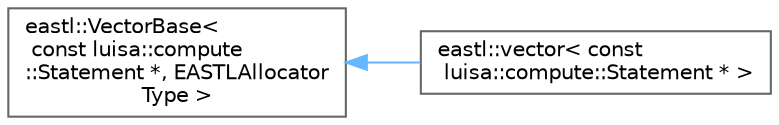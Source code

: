 digraph "类继承关系图"
{
 // LATEX_PDF_SIZE
  bgcolor="transparent";
  edge [fontname=Helvetica,fontsize=10,labelfontname=Helvetica,labelfontsize=10];
  node [fontname=Helvetica,fontsize=10,shape=box,height=0.2,width=0.4];
  rankdir="LR";
  Node0 [id="Node000000",label="eastl::VectorBase\<\l const luisa::compute\l::Statement *, EASTLAllocator\lType \>",height=0.2,width=0.4,color="grey40", fillcolor="white", style="filled",URL="$structeastl_1_1_vector_base.html",tooltip=" "];
  Node0 -> Node1 [id="edge3709_Node000000_Node000001",dir="back",color="steelblue1",style="solid",tooltip=" "];
  Node1 [id="Node000001",label="eastl::vector\< const\l luisa::compute::Statement * \>",height=0.2,width=0.4,color="grey40", fillcolor="white", style="filled",URL="$classeastl_1_1vector.html",tooltip=" "];
}
